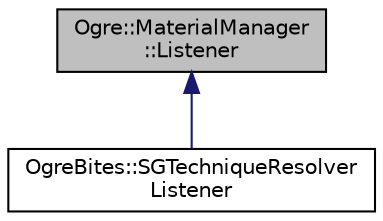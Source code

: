 digraph "Ogre::MaterialManager::Listener"
{
  bgcolor="transparent";
  edge [fontname="Helvetica",fontsize="10",labelfontname="Helvetica",labelfontsize="10"];
  node [fontname="Helvetica",fontsize="10",shape=record];
  Node0 [label="Ogre::MaterialManager\l::Listener",height=0.2,width=0.4,color="black", fillcolor="grey75", style="filled", fontcolor="black"];
  Node0 -> Node1 [dir="back",color="midnightblue",fontsize="10",style="solid",fontname="Helvetica"];
  Node1 [label="OgreBites::SGTechniqueResolver\lListener",height=0.2,width=0.4,color="black",URL="$class_ogre_bites_1_1_s_g_technique_resolver_listener.html",tooltip="This class demonstrates basic usage of the RTShader system. "];
}
